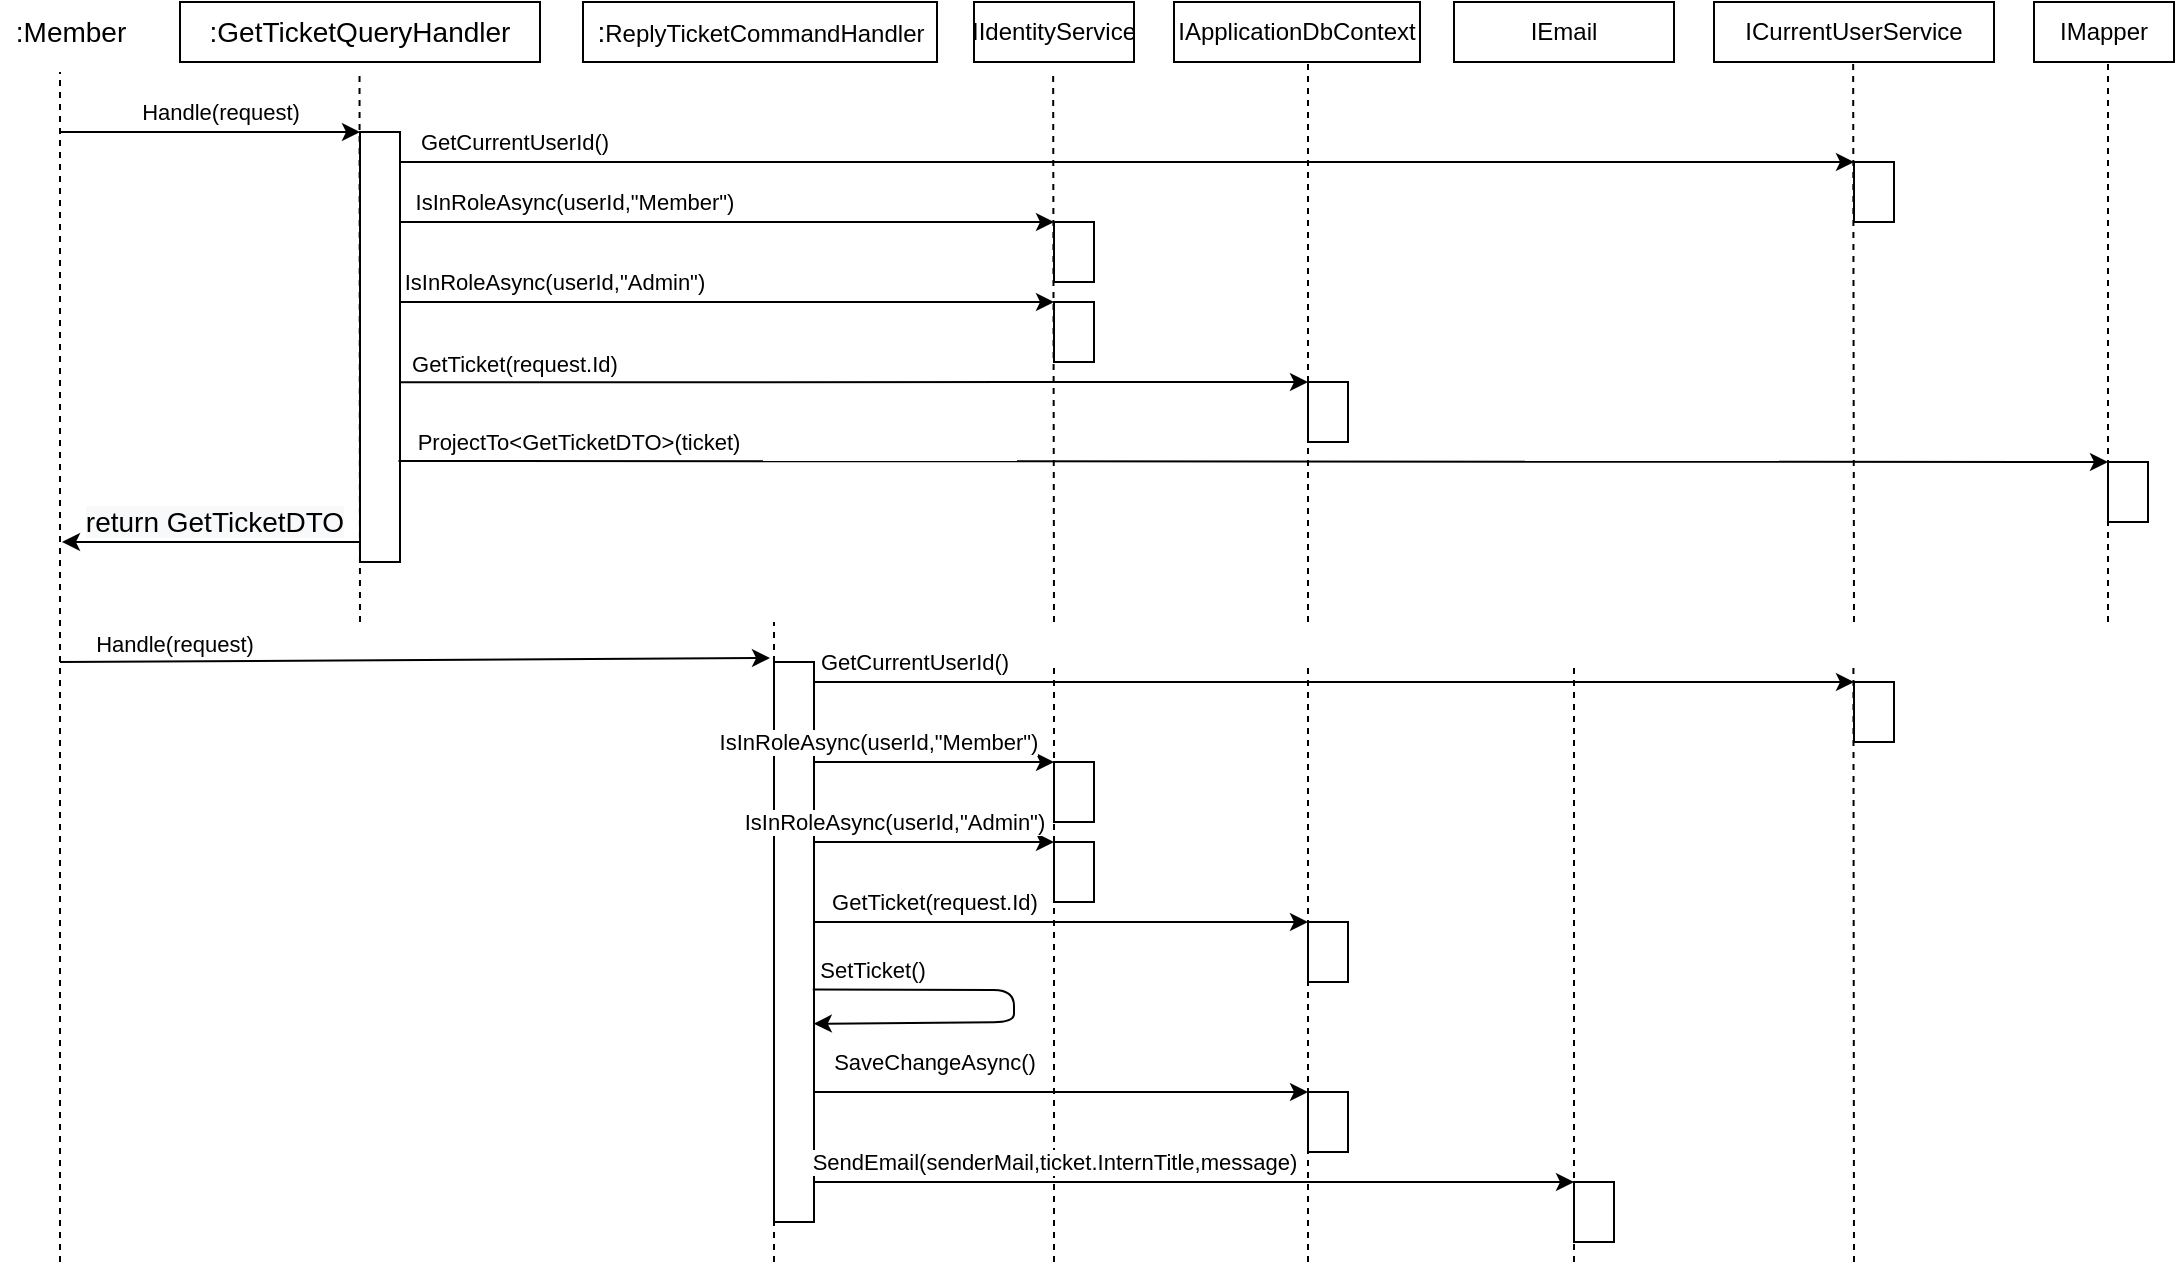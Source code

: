 <mxfile version="13.6.2" type="device"><diagram id="nQx6FiorzPL5GWp2pOh7" name="Page-1"><mxGraphModel dx="2342" dy="571" grid="1" gridSize="10" guides="1" tooltips="1" connect="1" arrows="1" fold="1" page="1" pageScale="1" pageWidth="827" pageHeight="1169" math="0" shadow="0"><root><mxCell id="0"/><mxCell id="1" parent="0"/><mxCell id="P3udanxHi6IM6ZSXYgLa-1" value="IEmail" style="rounded=0;whiteSpace=wrap;html=1;" parent="1" vertex="1"><mxGeometry x="-100" y="10" width="110" height="30" as="geometry"/></mxCell><mxCell id="P3udanxHi6IM6ZSXYgLa-2" value="&lt;font style=&quot;font-size: 14px&quot;&gt;:GetTicketQueryHandler&lt;/font&gt;" style="rounded=0;whiteSpace=wrap;html=1;" parent="1" vertex="1"><mxGeometry x="-737" y="10" width="180" height="30" as="geometry"/></mxCell><mxCell id="P3udanxHi6IM6ZSXYgLa-3" value="Handle(request)" style="endArrow=classic;html=1;" parent="1" edge="1"><mxGeometry x="0.059" y="10" width="50" height="50" relative="1" as="geometry"><mxPoint x="-797" y="75" as="sourcePoint"/><mxPoint x="-647" y="75" as="targetPoint"/><mxPoint as="offset"/></mxGeometry></mxCell><mxCell id="P3udanxHi6IM6ZSXYgLa-5" value="" style="endArrow=none;dashed=1;html=1;fontSize=11;" parent="1" edge="1"><mxGeometry width="50" height="50" relative="1" as="geometry"><mxPoint x="-797" y="640" as="sourcePoint"/><mxPoint x="-797" y="45" as="targetPoint"/></mxGeometry></mxCell><mxCell id="P3udanxHi6IM6ZSXYgLa-6" value="" style="endArrow=none;dashed=1;html=1;fontSize=11;" parent="1" edge="1"><mxGeometry width="50" height="50" relative="1" as="geometry"><mxPoint x="-647" y="320" as="sourcePoint"/><mxPoint x="-647.24" y="45" as="targetPoint"/></mxGeometry></mxCell><mxCell id="P3udanxHi6IM6ZSXYgLa-7" value="" style="endArrow=none;dashed=1;html=1;fontSize=11;" parent="1" edge="1"><mxGeometry width="50" height="50" relative="1" as="geometry"><mxPoint x="-300" y="320" as="sourcePoint"/><mxPoint x="-300.42" y="45" as="targetPoint"/></mxGeometry></mxCell><mxCell id="P3udanxHi6IM6ZSXYgLa-8" value="" style="rounded=0;whiteSpace=wrap;html=1;fontSize=11;" parent="1" vertex="1"><mxGeometry x="-647" y="75" width="20" height="215" as="geometry"/></mxCell><mxCell id="P3udanxHi6IM6ZSXYgLa-11" value=":Member" style="text;html=1;align=center;verticalAlign=middle;resizable=0;points=[];autosize=1;fontSize=14;" parent="1" vertex="1"><mxGeometry x="-827" y="15" width="70" height="20" as="geometry"/></mxCell><mxCell id="P3udanxHi6IM6ZSXYgLa-12" value="" style="endArrow=none;dashed=1;html=1;fontSize=11;" parent="1" edge="1"><mxGeometry width="50" height="50" relative="1" as="geometry"><mxPoint x="-173" y="320" as="sourcePoint"/><mxPoint x="-173" y="40" as="targetPoint"/></mxGeometry></mxCell><mxCell id="P3udanxHi6IM6ZSXYgLa-13" value="IApplicationDbContext" style="rounded=0;whiteSpace=wrap;html=1;" parent="1" vertex="1"><mxGeometry x="-240" y="10" width="123" height="30" as="geometry"/></mxCell><mxCell id="P3udanxHi6IM6ZSXYgLa-16" value="IIdentityService" style="rounded=0;whiteSpace=wrap;html=1;" parent="1" vertex="1"><mxGeometry x="-340" y="10" width="80" height="30" as="geometry"/></mxCell><mxCell id="P3udanxHi6IM6ZSXYgLa-19" value="&lt;span style=&quot;font-size: 14px&quot;&gt;:&lt;/span&gt;ReplyTicketCommandHandler" style="rounded=0;whiteSpace=wrap;html=1;" parent="1" vertex="1"><mxGeometry x="-535.5" y="10" width="177" height="30" as="geometry"/></mxCell><mxCell id="P3udanxHi6IM6ZSXYgLa-27" value="" style="rounded=0;whiteSpace=wrap;html=1;fontSize=11;" parent="1" vertex="1"><mxGeometry x="100" y="90" width="20" height="30" as="geometry"/></mxCell><mxCell id="P3udanxHi6IM6ZSXYgLa-29" value="" style="endArrow=none;dashed=1;html=1;fontSize=11;" parent="1" edge="1"><mxGeometry width="50" height="50" relative="1" as="geometry"><mxPoint x="-440" y="640" as="sourcePoint"/><mxPoint x="-440" y="320" as="targetPoint"/></mxGeometry></mxCell><mxCell id="P3udanxHi6IM6ZSXYgLa-30" value="Handle(request)" style="endArrow=classic;html=1;" parent="1" edge="1"><mxGeometry x="-0.68" y="9" width="50" height="50" relative="1" as="geometry"><mxPoint x="-797" y="340" as="sourcePoint"/><mxPoint x="-442" y="338" as="targetPoint"/><mxPoint as="offset"/></mxGeometry></mxCell><mxCell id="P3udanxHi6IM6ZSXYgLa-31" value="" style="rounded=0;whiteSpace=wrap;html=1;fontSize=11;" parent="1" vertex="1"><mxGeometry x="-440" y="340" width="20" height="280" as="geometry"/></mxCell><mxCell id="P3udanxHi6IM6ZSXYgLa-32" value="&lt;span style=&quot;font-size: 14px ; background-color: rgb(248 , 249 , 250)&quot;&gt;return GetTicketDTO&lt;/span&gt;" style="endArrow=classic;html=1;" parent="1" edge="1"><mxGeometry x="-0.02" y="-10" width="50" height="50" relative="1" as="geometry"><mxPoint x="-647" y="280" as="sourcePoint"/><mxPoint x="-796" y="280" as="targetPoint"/><mxPoint as="offset"/></mxGeometry></mxCell><mxCell id="P3udanxHi6IM6ZSXYgLa-41" value="ICurrentUserService" style="rounded=0;whiteSpace=wrap;html=1;" parent="1" vertex="1"><mxGeometry x="30" y="10" width="140" height="30" as="geometry"/></mxCell><mxCell id="P3udanxHi6IM6ZSXYgLa-42" value="GetCurrentUserId()" style="endArrow=classic;html=1;" parent="1" edge="1"><mxGeometry x="-0.843" y="10" width="50" height="50" relative="1" as="geometry"><mxPoint x="-627" y="90.0" as="sourcePoint"/><mxPoint x="100" y="90" as="targetPoint"/><mxPoint as="offset"/></mxGeometry></mxCell><mxCell id="P3udanxHi6IM6ZSXYgLa-43" value="" style="endArrow=none;dashed=1;html=1;fontSize=11;" parent="1" edge="1"><mxGeometry width="50" height="50" relative="1" as="geometry"><mxPoint x="100" y="320" as="sourcePoint"/><mxPoint x="99.58" y="40.0" as="targetPoint"/></mxGeometry></mxCell><mxCell id="P3udanxHi6IM6ZSXYgLa-44" value="IsInRoleAsync(userId,&quot;Member&quot;)" style="endArrow=classic;html=1;entryX=0;entryY=0;entryDx=0;entryDy=0;" parent="1" target="P3udanxHi6IM6ZSXYgLa-45" edge="1"><mxGeometry x="-0.468" y="10" width="50" height="50" relative="1" as="geometry"><mxPoint x="-627" y="120" as="sourcePoint"/><mxPoint x="-310" y="120" as="targetPoint"/><mxPoint as="offset"/></mxGeometry></mxCell><mxCell id="P3udanxHi6IM6ZSXYgLa-45" value="" style="rounded=0;whiteSpace=wrap;html=1;fontSize=11;" parent="1" vertex="1"><mxGeometry x="-300" y="120" width="20" height="30" as="geometry"/></mxCell><mxCell id="P3udanxHi6IM6ZSXYgLa-46" value="IsInRoleAsync(userId,&quot;Admin&quot;)" style="endArrow=classic;html=1;entryX=0;entryY=0;entryDx=0;entryDy=0;" parent="1" target="P3udanxHi6IM6ZSXYgLa-47" edge="1"><mxGeometry x="-0.529" y="10" width="50" height="50" relative="1" as="geometry"><mxPoint x="-627" y="160" as="sourcePoint"/><mxPoint x="-310" y="160" as="targetPoint"/><mxPoint as="offset"/></mxGeometry></mxCell><mxCell id="P3udanxHi6IM6ZSXYgLa-47" value="" style="rounded=0;whiteSpace=wrap;html=1;fontSize=11;" parent="1" vertex="1"><mxGeometry x="-300" y="160" width="20" height="30" as="geometry"/></mxCell><mxCell id="P3udanxHi6IM6ZSXYgLa-48" value="GetTicket(request.Id)" style="endArrow=classic;html=1;entryX=0;entryY=0;entryDx=0;entryDy=0;exitX=1.015;exitY=0.582;exitDx=0;exitDy=0;exitPerimeter=0;" parent="1" source="P3udanxHi6IM6ZSXYgLa-8" target="P3udanxHi6IM6ZSXYgLa-49" edge="1"><mxGeometry x="-0.751" y="9" width="50" height="50" relative="1" as="geometry"><mxPoint x="-590" y="200" as="sourcePoint"/><mxPoint x="-183" y="200" as="targetPoint"/><mxPoint as="offset"/></mxGeometry></mxCell><mxCell id="P3udanxHi6IM6ZSXYgLa-49" value="" style="rounded=0;whiteSpace=wrap;html=1;fontSize=11;" parent="1" vertex="1"><mxGeometry x="-173" y="200" width="20" height="30" as="geometry"/></mxCell><mxCell id="P3udanxHi6IM6ZSXYgLa-50" value="IMapper" style="rounded=0;whiteSpace=wrap;html=1;" parent="1" vertex="1"><mxGeometry x="190" y="10" width="70" height="30" as="geometry"/></mxCell><mxCell id="P3udanxHi6IM6ZSXYgLa-51" value="" style="rounded=0;whiteSpace=wrap;html=1;fontSize=11;" parent="1" vertex="1"><mxGeometry x="227" y="240" width="20" height="30" as="geometry"/></mxCell><mxCell id="P3udanxHi6IM6ZSXYgLa-52" value="ProjectTo&amp;lt;GetTicketDTO&amp;gt;(ticket)" style="endArrow=classic;html=1;exitX=0.963;exitY=0.765;exitDx=0;exitDy=0;exitPerimeter=0;" parent="1" source="P3udanxHi6IM6ZSXYgLa-8" edge="1"><mxGeometry x="-0.79" y="10" width="50" height="50" relative="1" as="geometry"><mxPoint x="-600" y="240" as="sourcePoint"/><mxPoint x="227.0" y="240.0" as="targetPoint"/><mxPoint as="offset"/></mxGeometry></mxCell><mxCell id="P3udanxHi6IM6ZSXYgLa-53" value="" style="endArrow=none;dashed=1;html=1;fontSize=11;" parent="1" edge="1"><mxGeometry width="50" height="50" relative="1" as="geometry"><mxPoint x="227" y="320" as="sourcePoint"/><mxPoint x="227.0" y="40.0" as="targetPoint"/></mxGeometry></mxCell><mxCell id="P3udanxHi6IM6ZSXYgLa-54" value="" style="endArrow=none;dashed=1;html=1;fontSize=11;" parent="1" edge="1"><mxGeometry width="50" height="50" relative="1" as="geometry"><mxPoint x="100" y="640" as="sourcePoint"/><mxPoint x="99.71" y="340.0" as="targetPoint"/></mxGeometry></mxCell><mxCell id="P3udanxHi6IM6ZSXYgLa-55" value="" style="endArrow=none;dashed=1;html=1;fontSize=11;" parent="1" edge="1"><mxGeometry width="50" height="50" relative="1" as="geometry"><mxPoint x="-40" y="640" as="sourcePoint"/><mxPoint x="-40.0" y="340.0" as="targetPoint"/></mxGeometry></mxCell><mxCell id="P3udanxHi6IM6ZSXYgLa-56" value="" style="endArrow=none;dashed=1;html=1;fontSize=11;" parent="1" edge="1"><mxGeometry width="50" height="50" relative="1" as="geometry"><mxPoint x="-173" y="640" as="sourcePoint"/><mxPoint x="-173" y="340.0" as="targetPoint"/></mxGeometry></mxCell><mxCell id="P3udanxHi6IM6ZSXYgLa-58" value="" style="endArrow=none;dashed=1;html=1;fontSize=11;" parent="1" edge="1"><mxGeometry width="50" height="50" relative="1" as="geometry"><mxPoint x="-300" y="640" as="sourcePoint"/><mxPoint x="-300.0" y="340.0" as="targetPoint"/></mxGeometry></mxCell><mxCell id="P3udanxHi6IM6ZSXYgLa-59" value="GetCurrentUserId()" style="endArrow=classic;html=1;" parent="1" edge="1"><mxGeometry x="-0.808" y="10" width="50" height="50" relative="1" as="geometry"><mxPoint x="-420" y="350" as="sourcePoint"/><mxPoint x="100.0" y="350.0" as="targetPoint"/><mxPoint as="offset"/></mxGeometry></mxCell><mxCell id="P3udanxHi6IM6ZSXYgLa-60" value="" style="rounded=0;whiteSpace=wrap;html=1;fontSize=11;" parent="1" vertex="1"><mxGeometry x="100" y="350" width="20" height="30" as="geometry"/></mxCell><mxCell id="P3udanxHi6IM6ZSXYgLa-61" value="" style="rounded=0;whiteSpace=wrap;html=1;fontSize=11;" parent="1" vertex="1"><mxGeometry x="-300" y="390" width="20" height="30" as="geometry"/></mxCell><mxCell id="P3udanxHi6IM6ZSXYgLa-62" value="IsInRoleAsync(userId,&quot;Member&quot;)" style="endArrow=classic;html=1;entryX=0;entryY=0;entryDx=0;entryDy=0;" parent="1" target="P3udanxHi6IM6ZSXYgLa-61" edge="1"><mxGeometry x="-0.468" y="10" width="50" height="50" relative="1" as="geometry"><mxPoint x="-420" y="390" as="sourcePoint"/><mxPoint x="-310" y="390" as="targetPoint"/><mxPoint as="offset"/></mxGeometry></mxCell><mxCell id="P3udanxHi6IM6ZSXYgLa-63" value="" style="rounded=0;whiteSpace=wrap;html=1;fontSize=11;" parent="1" vertex="1"><mxGeometry x="-300" y="430" width="20" height="30" as="geometry"/></mxCell><mxCell id="P3udanxHi6IM6ZSXYgLa-64" value="IsInRoleAsync(userId,&quot;Admin&quot;)" style="endArrow=classic;html=1;entryX=0;entryY=0;entryDx=0;entryDy=0;" parent="1" target="P3udanxHi6IM6ZSXYgLa-63" edge="1"><mxGeometry x="-0.333" y="10" width="50" height="50" relative="1" as="geometry"><mxPoint x="-420" y="430" as="sourcePoint"/><mxPoint x="-310" y="430" as="targetPoint"/><mxPoint as="offset"/></mxGeometry></mxCell><mxCell id="P3udanxHi6IM6ZSXYgLa-65" value="" style="rounded=0;whiteSpace=wrap;html=1;fontSize=11;" parent="1" vertex="1"><mxGeometry x="-173" y="470" width="20" height="30" as="geometry"/></mxCell><mxCell id="P3udanxHi6IM6ZSXYgLa-66" value="GetTicket(request.Id)" style="endArrow=classic;html=1;entryX=0;entryY=0;entryDx=0;entryDy=0;" parent="1" target="P3udanxHi6IM6ZSXYgLa-65" edge="1"><mxGeometry x="-0.514" y="10" width="50" height="50" relative="1" as="geometry"><mxPoint x="-420" y="470" as="sourcePoint"/><mxPoint x="-183" y="470" as="targetPoint"/><mxPoint as="offset"/></mxGeometry></mxCell><mxCell id="P3udanxHi6IM6ZSXYgLa-67" value="SaveChangeAsync()" style="endArrow=classic;html=1;entryX=0;entryY=0;entryDx=0;entryDy=0;" parent="1" target="P3udanxHi6IM6ZSXYgLa-68" edge="1"><mxGeometry x="-0.514" y="15" width="50" height="50" relative="1" as="geometry"><mxPoint x="-420" y="555" as="sourcePoint"/><mxPoint x="-183" y="555" as="targetPoint"/><mxPoint as="offset"/></mxGeometry></mxCell><mxCell id="P3udanxHi6IM6ZSXYgLa-68" value="" style="rounded=0;whiteSpace=wrap;html=1;fontSize=11;" parent="1" vertex="1"><mxGeometry x="-173" y="555" width="20" height="30" as="geometry"/></mxCell><mxCell id="P3udanxHi6IM6ZSXYgLa-69" value="" style="rounded=0;whiteSpace=wrap;html=1;fontSize=11;" parent="1" vertex="1"><mxGeometry x="-40" y="600" width="20" height="30" as="geometry"/></mxCell><mxCell id="P3udanxHi6IM6ZSXYgLa-70" value="SendEmail(senderMail,ticket.InternTitle,message)" style="endArrow=classic;html=1;entryX=0;entryY=0;entryDx=0;entryDy=0;" parent="1" target="P3udanxHi6IM6ZSXYgLa-69" edge="1"><mxGeometry x="-0.368" y="10" width="50" height="50" relative="1" as="geometry"><mxPoint x="-420" y="600" as="sourcePoint"/><mxPoint x="-183" y="600" as="targetPoint"/><mxPoint as="offset"/></mxGeometry></mxCell><mxCell id="xBZr5-dd7tssZDEOTpL--1" value="SetTicket()" style="endArrow=classic;html=1;entryX=0.995;entryY=0.646;entryDx=0;entryDy=0;entryPerimeter=0;exitX=0.97;exitY=0.585;exitDx=0;exitDy=0;exitPerimeter=0;" edge="1" parent="1" source="P3udanxHi6IM6ZSXYgLa-31" target="P3udanxHi6IM6ZSXYgLa-31"><mxGeometry x="-0.727" y="10" width="50" height="50" relative="1" as="geometry"><mxPoint x="-420" y="510" as="sourcePoint"/><mxPoint x="-173" y="510" as="targetPoint"/><mxPoint as="offset"/><Array as="points"><mxPoint x="-320" y="504"/><mxPoint x="-320" y="520"/></Array></mxGeometry></mxCell></root></mxGraphModel></diagram></mxfile>